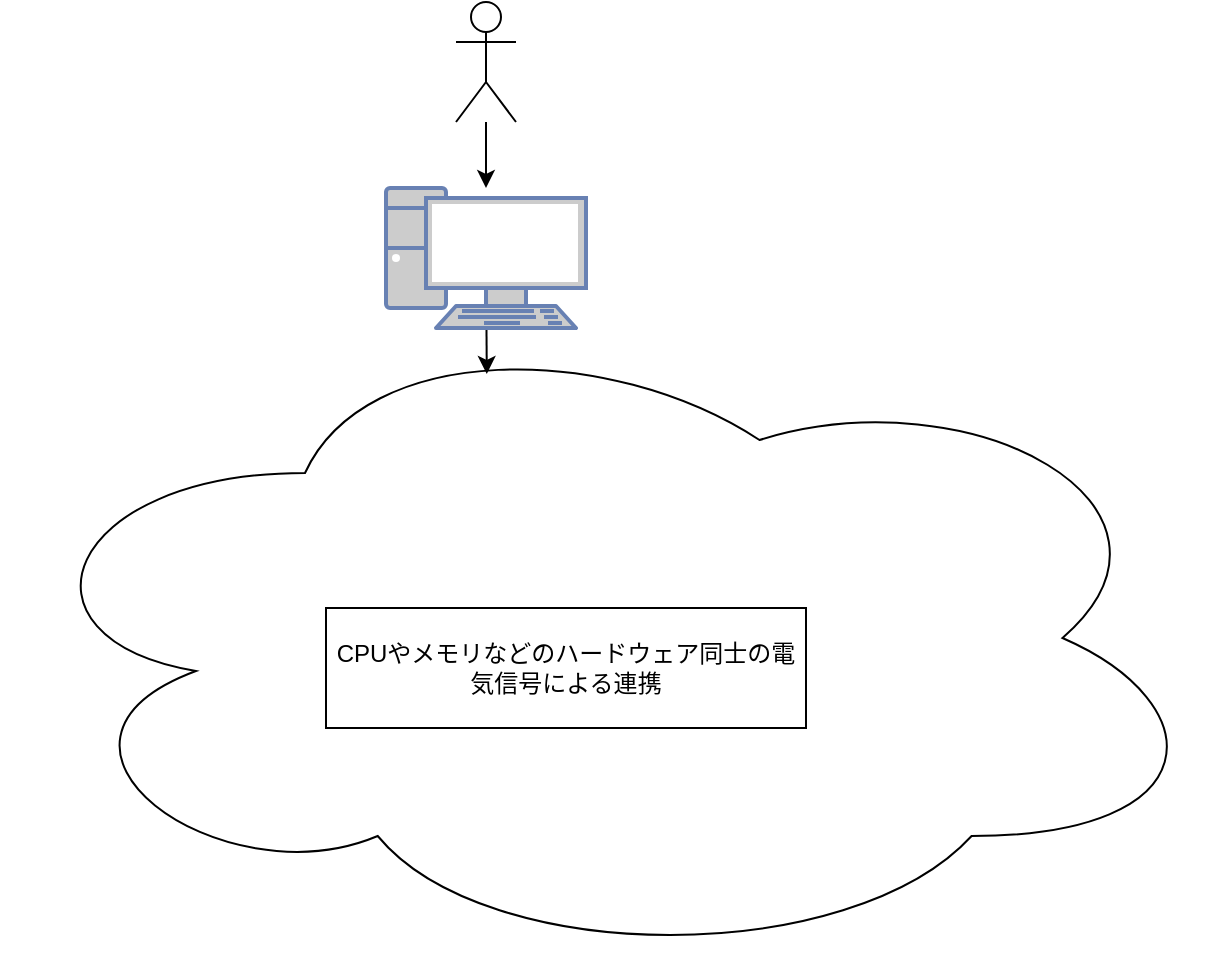 <mxfile>
    <diagram id="2w9KkfvmMEXTjCnKM5Lo" name="Page-1">
        <mxGraphModel dx="736" dy="647" grid="1" gridSize="10" guides="1" tooltips="1" connect="1" arrows="1" fold="1" page="1" pageScale="1" pageWidth="827" pageHeight="1169" math="0" shadow="0">
            <root>
                <mxCell id="0"/>
                <mxCell id="1" parent="0"/>
                <mxCell id="14" value="" style="ellipse;shape=cloud;whiteSpace=wrap;html=1;fontSize=17;" vertex="1" parent="1">
                    <mxGeometry x="278" y="390" width="606" height="330" as="geometry"/>
                </mxCell>
                <mxCell id="8" value="&lt;font style=&quot;font-size: 12px;&quot;&gt;CPUやメモリなどのハードウェア同士の電気信号による連携&lt;/font&gt;" style="rounded=0;whiteSpace=wrap;html=1;" vertex="1" parent="1">
                    <mxGeometry x="440" y="540" width="240" height="60" as="geometry"/>
                </mxCell>
                <mxCell id="13" style="edgeStyle=none;html=1;fontSize=17;" edge="1" parent="1" source="9" target="11">
                    <mxGeometry relative="1" as="geometry"/>
                </mxCell>
                <mxCell id="9" value="" style="shape=umlActor;verticalLabelPosition=bottom;verticalAlign=top;html=1;outlineConnect=0;" vertex="1" parent="1">
                    <mxGeometry x="505" y="237" width="30" height="60" as="geometry"/>
                </mxCell>
                <mxCell id="15" style="edgeStyle=none;html=1;entryX=0.4;entryY=0.1;entryDx=0;entryDy=0;entryPerimeter=0;fontSize=17;" edge="1" parent="1" source="11" target="14">
                    <mxGeometry relative="1" as="geometry"/>
                </mxCell>
                <mxCell id="11" value="" style="fontColor=#0066CC;verticalAlign=top;verticalLabelPosition=bottom;labelPosition=center;align=center;html=1;outlineConnect=0;fillColor=#CCCCCC;strokeColor=#6881B3;gradientColor=none;gradientDirection=north;strokeWidth=2;shape=mxgraph.networks.pc;fontSize=17;" vertex="1" parent="1">
                    <mxGeometry x="470" y="330" width="100" height="70" as="geometry"/>
                </mxCell>
            </root>
        </mxGraphModel>
    </diagram>
</mxfile>